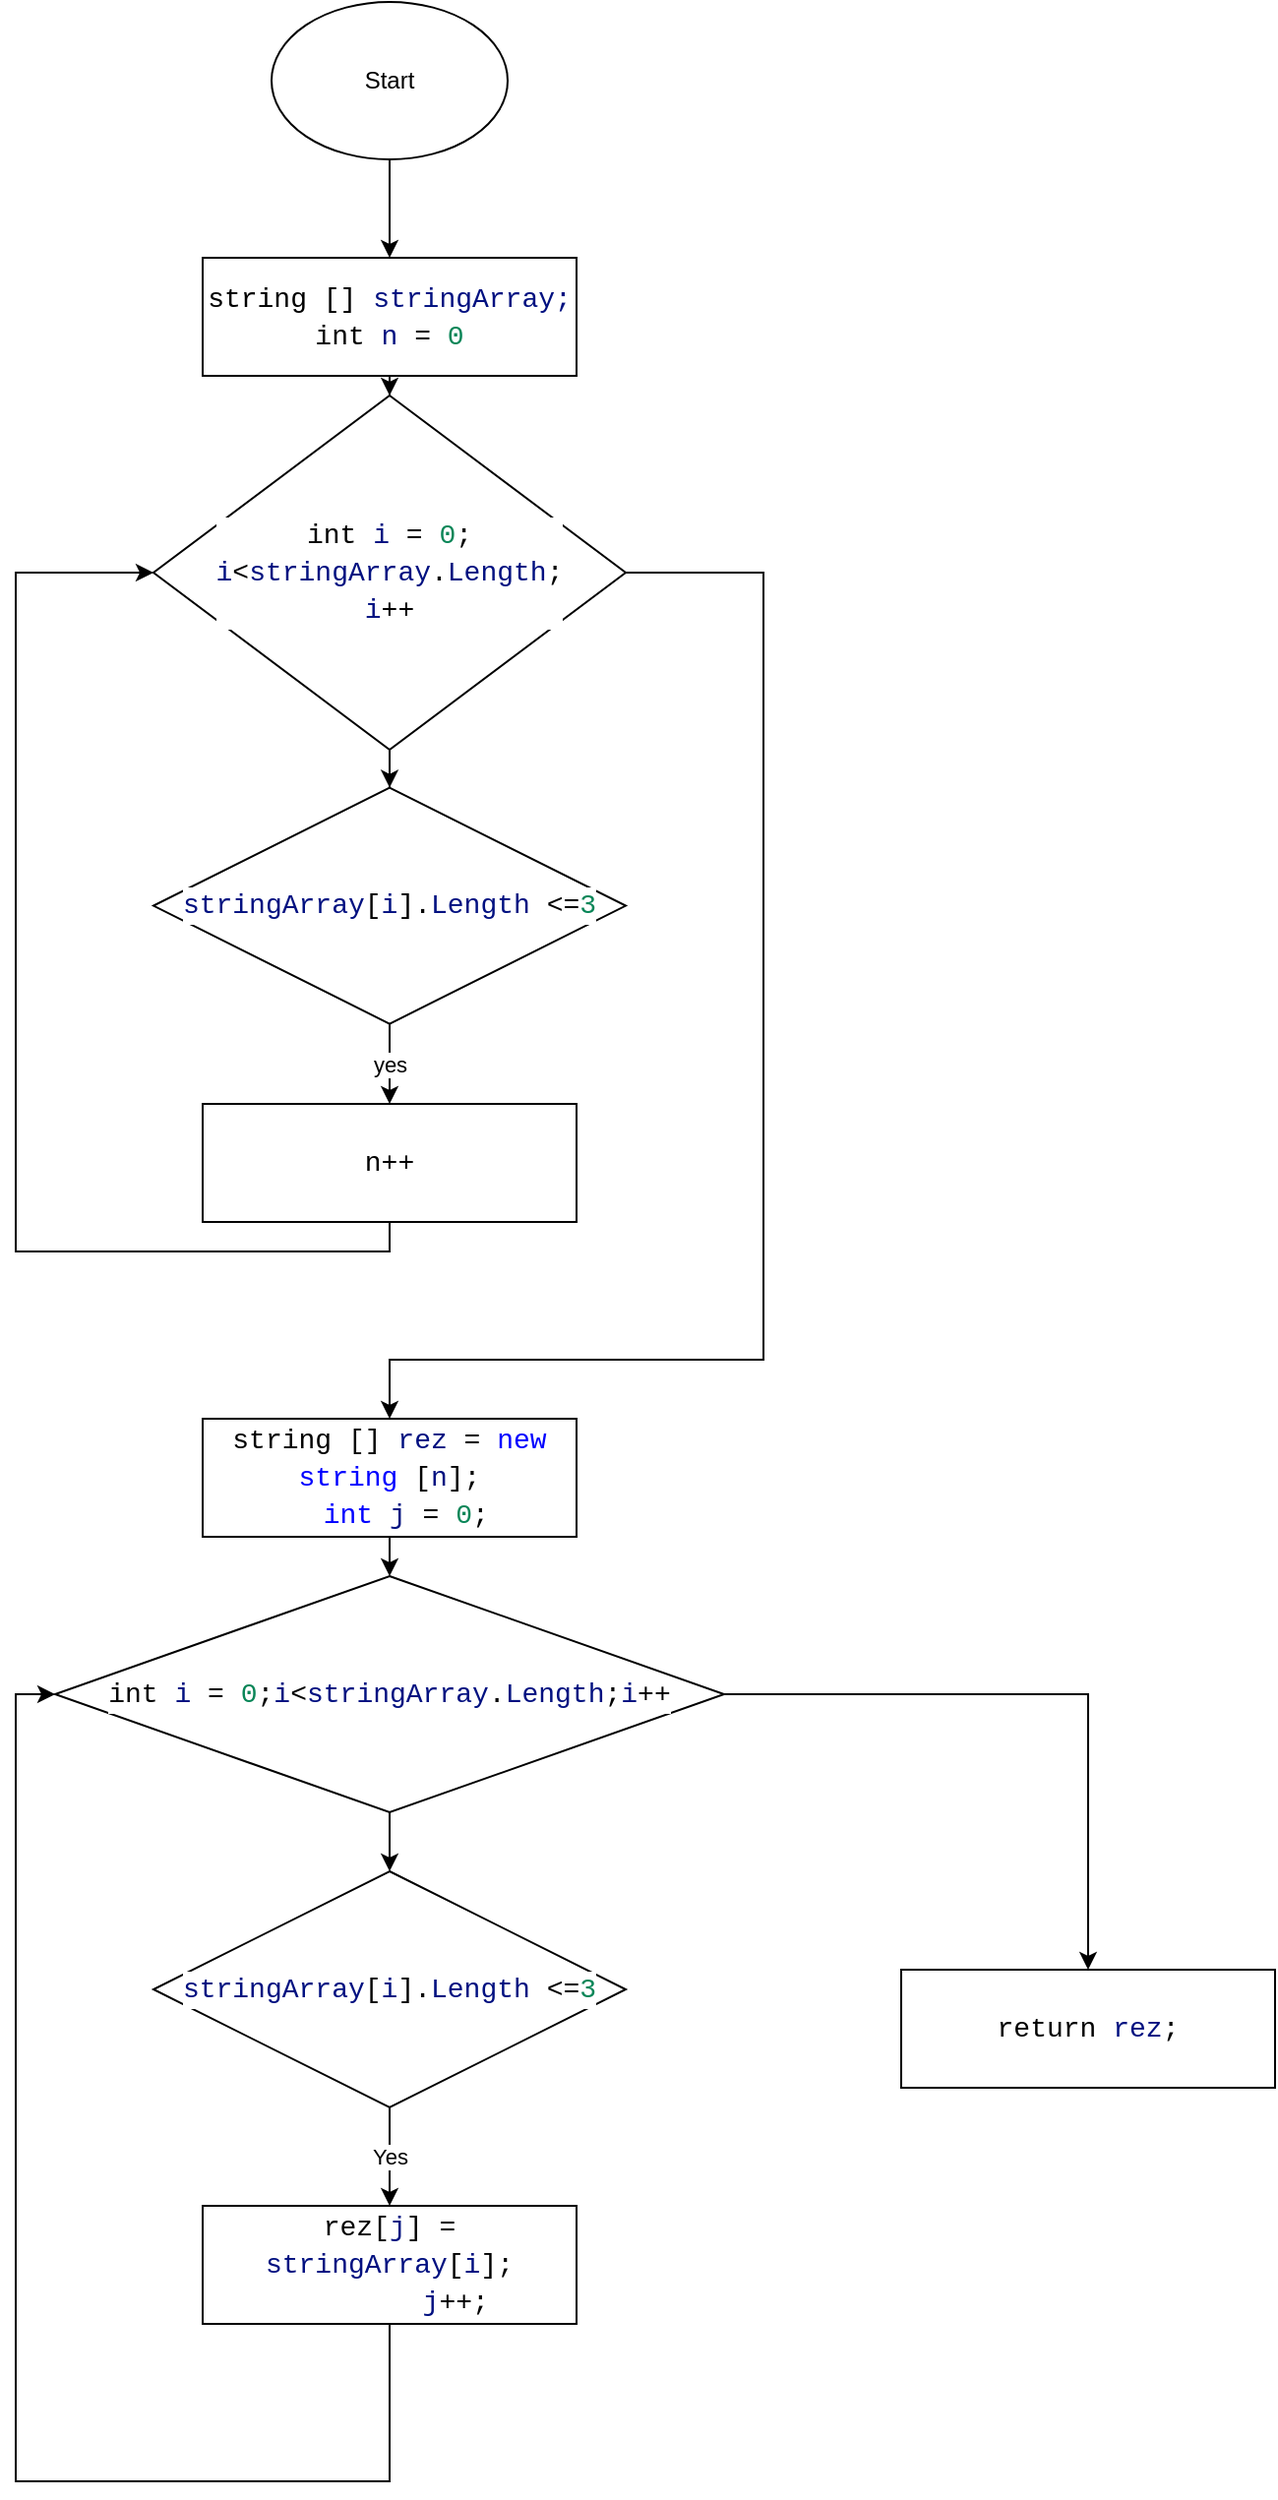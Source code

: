 <mxfile version="21.0.6" type="device"><diagram id="iv_RG90njywdLJaSHOaD" name="Страница 1"><mxGraphModel dx="1434" dy="739" grid="1" gridSize="10" guides="1" tooltips="1" connect="1" arrows="1" fold="1" page="1" pageScale="1" pageWidth="827" pageHeight="1169" math="0" shadow="0"><root><mxCell id="0"/><mxCell id="1" parent="0"/><mxCell id="xJjuHZ-Ct--YQDaiCHB2-2" value="" style="edgeStyle=orthogonalEdgeStyle;rounded=0;orthogonalLoop=1;jettySize=auto;html=1;" parent="1" source="xJjuHZ-Ct--YQDaiCHB2-3" target="xJjuHZ-Ct--YQDaiCHB2-10" edge="1"><mxGeometry relative="1" as="geometry"/></mxCell><mxCell id="xJjuHZ-Ct--YQDaiCHB2-3" value="&lt;div style=&quot;background-color: rgb(255, 255, 255); font-family: Consolas, &amp;quot;Courier New&amp;quot;, monospace; font-size: 14px; line-height: 19px;&quot;&gt;&lt;div style=&quot;line-height: 19px;&quot;&gt;string [] &lt;span style=&quot;color: #001080;&quot;&gt;stringArray;&lt;/span&gt;&lt;/div&gt;&lt;/div&gt;&lt;div style=&quot;background-color: rgb(255, 255, 255); font-family: Consolas, &amp;quot;Courier New&amp;quot;, monospace; font-size: 14px; line-height: 19px;&quot;&gt;int &lt;span style=&quot;color: #001080;&quot;&gt;n&lt;/span&gt; = &lt;span style=&quot;color: #098658;&quot;&gt;0&lt;/span&gt;&lt;/div&gt;" style="rounded=0;whiteSpace=wrap;html=1;" parent="1" vertex="1"><mxGeometry x="375" y="220" width="190" height="60" as="geometry"/></mxCell><mxCell id="xJjuHZ-Ct--YQDaiCHB2-5" value="Start" style="ellipse;whiteSpace=wrap;html=1;" parent="1" vertex="1"><mxGeometry x="410" y="90" width="120" height="80" as="geometry"/></mxCell><mxCell id="xJjuHZ-Ct--YQDaiCHB2-8" style="edgeStyle=orthogonalEdgeStyle;rounded=0;orthogonalLoop=1;jettySize=auto;html=1;entryX=0.5;entryY=0;entryDx=0;entryDy=0;" parent="1" source="xJjuHZ-Ct--YQDaiCHB2-10" target="xJjuHZ-Ct--YQDaiCHB2-13" edge="1"><mxGeometry relative="1" as="geometry"/></mxCell><mxCell id="xJjuHZ-Ct--YQDaiCHB2-9" style="edgeStyle=orthogonalEdgeStyle;rounded=0;orthogonalLoop=1;jettySize=auto;html=1;entryX=0.5;entryY=0;entryDx=0;entryDy=0;" parent="1" source="xJjuHZ-Ct--YQDaiCHB2-10" target="xJjuHZ-Ct--YQDaiCHB2-22" edge="1"><mxGeometry relative="1" as="geometry"><mxPoint x="650" y="760" as="targetPoint"/><Array as="points"><mxPoint x="660" y="380"/><mxPoint x="660" y="780"/></Array></mxGeometry></mxCell><mxCell id="xJjuHZ-Ct--YQDaiCHB2-10" value="&lt;div style=&quot;background-color: rgb(255, 255, 255); font-family: Consolas, &amp;quot;Courier New&amp;quot;, monospace; font-size: 14px; line-height: 19px;&quot;&gt;int &lt;span style=&quot;color: #001080;&quot;&gt;i&lt;/span&gt; = &lt;span style=&quot;color: #098658;&quot;&gt;0&lt;/span&gt;;&lt;/div&gt;&lt;div style=&quot;background-color: rgb(255, 255, 255); font-family: Consolas, &amp;quot;Courier New&amp;quot;, monospace; font-size: 14px; line-height: 19px;&quot;&gt;&lt;span style=&quot;color: #001080;&quot;&gt;i&lt;/span&gt;&amp;lt;&lt;span style=&quot;color: #001080;&quot;&gt;stringArray&lt;/span&gt;.&lt;span style=&quot;color: #001080;&quot;&gt;Length&lt;/span&gt;;&lt;/div&gt;&lt;div style=&quot;background-color: rgb(255, 255, 255); font-family: Consolas, &amp;quot;Courier New&amp;quot;, monospace; font-size: 14px; line-height: 19px;&quot;&gt;&lt;span style=&quot;color: #001080;&quot;&gt;i&lt;/span&gt;++&lt;/div&gt;" style="rhombus;whiteSpace=wrap;html=1;" parent="1" vertex="1"><mxGeometry x="350" y="290" width="240" height="180" as="geometry"/></mxCell><mxCell id="xJjuHZ-Ct--YQDaiCHB2-11" value="yes" style="edgeStyle=orthogonalEdgeStyle;rounded=0;orthogonalLoop=1;jettySize=auto;html=1;exitX=0.5;exitY=1;exitDx=0;exitDy=0;entryX=0.5;entryY=0;entryDx=0;entryDy=0;" parent="1" source="xJjuHZ-Ct--YQDaiCHB2-13" target="xJjuHZ-Ct--YQDaiCHB2-15" edge="1"><mxGeometry relative="1" as="geometry"/></mxCell><mxCell id="xJjuHZ-Ct--YQDaiCHB2-13" value="&lt;div style=&quot;background-color: rgb(255, 255, 255); font-family: Consolas, &amp;quot;Courier New&amp;quot;, monospace; font-size: 14px; line-height: 19px;&quot;&gt;&lt;span style=&quot;color: #001080;&quot;&gt;stringArray&lt;/span&gt;[&lt;span style=&quot;color: #001080;&quot;&gt;i&lt;/span&gt;].&lt;span style=&quot;color: #001080;&quot;&gt;Length&lt;/span&gt; &amp;lt;=&lt;span style=&quot;color: #098658;&quot;&gt;3&lt;/span&gt;&lt;/div&gt;" style="rhombus;whiteSpace=wrap;html=1;" parent="1" vertex="1"><mxGeometry x="350" y="489.29" width="240" height="120" as="geometry"/></mxCell><mxCell id="xJjuHZ-Ct--YQDaiCHB2-14" style="edgeStyle=orthogonalEdgeStyle;rounded=0;orthogonalLoop=1;jettySize=auto;html=1;exitX=0.5;exitY=1;exitDx=0;exitDy=0;entryX=0;entryY=0.5;entryDx=0;entryDy=0;" parent="1" source="xJjuHZ-Ct--YQDaiCHB2-15" target="xJjuHZ-Ct--YQDaiCHB2-10" edge="1"><mxGeometry relative="1" as="geometry"><mxPoint x="290" y="370" as="targetPoint"/><Array as="points"><mxPoint x="470" y="725"/><mxPoint x="280" y="725"/><mxPoint x="280" y="380"/></Array></mxGeometry></mxCell><mxCell id="xJjuHZ-Ct--YQDaiCHB2-15" value="&lt;div style=&quot;background-color: rgb(255, 255, 255); font-family: Consolas, &amp;quot;Courier New&amp;quot;, monospace; font-size: 14px; line-height: 19px;&quot;&gt;n++&lt;/div&gt;" style="rounded=0;whiteSpace=wrap;html=1;" parent="1" vertex="1"><mxGeometry x="375" y="650" width="190" height="60" as="geometry"/></mxCell><mxCell id="xJjuHZ-Ct--YQDaiCHB2-20" value="&lt;div style=&quot;background-color: rgb(255, 255, 255); font-family: Consolas, &amp;quot;Courier New&amp;quot;, monospace; font-size: 14px; line-height: 19px;&quot;&gt;return &lt;span style=&quot;color: #001080;&quot;&gt;rez&lt;/span&gt;;&lt;/div&gt;" style="rounded=0;whiteSpace=wrap;html=1;" parent="1" vertex="1"><mxGeometry x="730" y="1090" width="190" height="60" as="geometry"/></mxCell><mxCell id="xJjuHZ-Ct--YQDaiCHB2-22" value="&lt;div style=&quot;background-color: rgb(255, 255, 255); font-family: Consolas, &amp;quot;Courier New&amp;quot;, monospace; font-size: 14px; line-height: 19px;&quot;&gt;&lt;div&gt;string [] &lt;span style=&quot;color: #001080;&quot;&gt;rez&lt;/span&gt; = &lt;span style=&quot;color: #0000ff;&quot;&gt;new&lt;/span&gt; &lt;span style=&quot;color: #0000ff;&quot;&gt;string&lt;/span&gt; [&lt;span style=&quot;color: #001080;&quot;&gt;n&lt;/span&gt;];&lt;/div&gt;&lt;div&gt;&amp;nbsp; &lt;span style=&quot;color: #0000ff;&quot;&gt;int&lt;/span&gt; &lt;span style=&quot;color: #001080;&quot;&gt;j&lt;/span&gt; = &lt;span style=&quot;color: #098658;&quot;&gt;0&lt;/span&gt;;&lt;/div&gt;&lt;/div&gt;" style="rounded=0;whiteSpace=wrap;html=1;" parent="1" vertex="1"><mxGeometry x="375" y="810" width="190" height="60" as="geometry"/></mxCell><mxCell id="vVfaWCPCsVv1eiQTjY11-1" value="" style="endArrow=classic;html=1;rounded=0;entryX=0.5;entryY=0;entryDx=0;entryDy=0;exitX=0.5;exitY=1;exitDx=0;exitDy=0;" edge="1" parent="1" source="xJjuHZ-Ct--YQDaiCHB2-5" target="xJjuHZ-Ct--YQDaiCHB2-3"><mxGeometry width="50" height="50" relative="1" as="geometry"><mxPoint x="460" y="160" as="sourcePoint"/><mxPoint x="510" y="110" as="targetPoint"/></mxGeometry></mxCell><mxCell id="vVfaWCPCsVv1eiQTjY11-2" value="&lt;div style=&quot;background-color: rgb(255, 255, 255); font-family: Consolas, &amp;quot;Courier New&amp;quot;, monospace; font-size: 14px; line-height: 19px;&quot;&gt;&lt;div style=&quot;line-height: 19px;&quot;&gt;int &lt;span style=&quot;color: #001080;&quot;&gt;i&lt;/span&gt; = &lt;span style=&quot;color: #098658;&quot;&gt;0&lt;/span&gt;;&lt;span style=&quot;color: #001080;&quot;&gt;i&lt;/span&gt;&amp;lt;&lt;span style=&quot;color: #001080;&quot;&gt;stringArray&lt;/span&gt;.&lt;span style=&quot;color: #001080;&quot;&gt;Length&lt;/span&gt;;&lt;span style=&quot;color: #001080;&quot;&gt;i&lt;/span&gt;++&lt;/div&gt;&lt;/div&gt;" style="rhombus;whiteSpace=wrap;html=1;" vertex="1" parent="1"><mxGeometry x="300" y="890" width="340" height="120" as="geometry"/></mxCell><mxCell id="vVfaWCPCsVv1eiQTjY11-3" value="&lt;div style=&quot;background-color: rgb(255, 255, 255); font-family: Consolas, &amp;quot;Courier New&amp;quot;, monospace; font-size: 14px; line-height: 19px;&quot;&gt;&lt;span style=&quot;color: #001080;&quot;&gt;stringArray&lt;/span&gt;[&lt;span style=&quot;color: #001080;&quot;&gt;i&lt;/span&gt;].&lt;span style=&quot;color: #001080;&quot;&gt;Length&lt;/span&gt; &amp;lt;=&lt;span style=&quot;color: #098658;&quot;&gt;3&lt;/span&gt;&lt;/div&gt;" style="rhombus;whiteSpace=wrap;html=1;" vertex="1" parent="1"><mxGeometry x="350" y="1040" width="240" height="120" as="geometry"/></mxCell><mxCell id="vVfaWCPCsVv1eiQTjY11-5" value="" style="endArrow=classic;html=1;rounded=0;exitX=0.5;exitY=1;exitDx=0;exitDy=0;" edge="1" parent="1" source="vVfaWCPCsVv1eiQTjY11-2" target="vVfaWCPCsVv1eiQTjY11-3"><mxGeometry width="50" height="50" relative="1" as="geometry"><mxPoint x="470" y="990" as="sourcePoint"/><mxPoint x="520" y="940" as="targetPoint"/></mxGeometry></mxCell><mxCell id="vVfaWCPCsVv1eiQTjY11-6" value="" style="endArrow=classic;html=1;rounded=0;exitX=0.5;exitY=1;exitDx=0;exitDy=0;" edge="1" parent="1" source="xJjuHZ-Ct--YQDaiCHB2-22" target="vVfaWCPCsVv1eiQTjY11-2"><mxGeometry width="50" height="50" relative="1" as="geometry"><mxPoint x="330" y="800" as="sourcePoint"/><mxPoint x="380" y="750" as="targetPoint"/></mxGeometry></mxCell><mxCell id="vVfaWCPCsVv1eiQTjY11-7" value="&lt;div style=&quot;background-color: rgb(255, 255, 255); font-family: Consolas, &amp;quot;Courier New&amp;quot;, monospace; font-size: 14px; line-height: 19px;&quot;&gt;&lt;div style=&quot;line-height: 19px;&quot;&gt;&lt;div&gt;rez[&lt;span style=&quot;color: #001080;&quot;&gt;j&lt;/span&gt;] = &lt;span style=&quot;color: #001080;&quot;&gt;stringArray&lt;/span&gt;[&lt;span style=&quot;color: #001080;&quot;&gt;i&lt;/span&gt;];&lt;/div&gt;&lt;div&gt;&amp;nbsp; &amp;nbsp; &amp;nbsp; &amp;nbsp; &lt;span style=&quot;color: #001080;&quot;&gt;j&lt;/span&gt;++;&lt;/div&gt;&lt;/div&gt;&lt;/div&gt;" style="rounded=0;whiteSpace=wrap;html=1;" vertex="1" parent="1"><mxGeometry x="375" y="1210" width="190" height="60" as="geometry"/></mxCell><mxCell id="vVfaWCPCsVv1eiQTjY11-8" value="Yes" style="endArrow=classic;html=1;rounded=0;exitX=0.5;exitY=1;exitDx=0;exitDy=0;entryX=0.5;entryY=0;entryDx=0;entryDy=0;" edge="1" parent="1" source="vVfaWCPCsVv1eiQTjY11-3" target="vVfaWCPCsVv1eiQTjY11-7"><mxGeometry width="50" height="50" relative="1" as="geometry"><mxPoint x="330" y="1000" as="sourcePoint"/><mxPoint x="380" y="950" as="targetPoint"/></mxGeometry></mxCell><mxCell id="vVfaWCPCsVv1eiQTjY11-9" value="" style="endArrow=classic;html=1;rounded=0;exitX=0.5;exitY=1;exitDx=0;exitDy=0;entryX=0;entryY=0.5;entryDx=0;entryDy=0;" edge="1" parent="1" source="vVfaWCPCsVv1eiQTjY11-7" target="vVfaWCPCsVv1eiQTjY11-2"><mxGeometry width="50" height="50" relative="1" as="geometry"><mxPoint x="330" y="1100" as="sourcePoint"/><mxPoint x="380" y="1050" as="targetPoint"/><Array as="points"><mxPoint x="470" y="1310"/><mxPoint x="470" y="1350"/><mxPoint x="280" y="1350"/><mxPoint x="280" y="1060"/><mxPoint x="280" y="950"/></Array></mxGeometry></mxCell><mxCell id="vVfaWCPCsVv1eiQTjY11-10" value="" style="endArrow=classic;html=1;rounded=0;exitX=1;exitY=0.5;exitDx=0;exitDy=0;entryX=0.5;entryY=0;entryDx=0;entryDy=0;" edge="1" parent="1" source="vVfaWCPCsVv1eiQTjY11-2" target="xJjuHZ-Ct--YQDaiCHB2-20"><mxGeometry width="50" height="50" relative="1" as="geometry"><mxPoint x="330" y="1000" as="sourcePoint"/><mxPoint x="380" y="950" as="targetPoint"/><Array as="points"><mxPoint x="825" y="950"/></Array></mxGeometry></mxCell></root></mxGraphModel></diagram></mxfile>